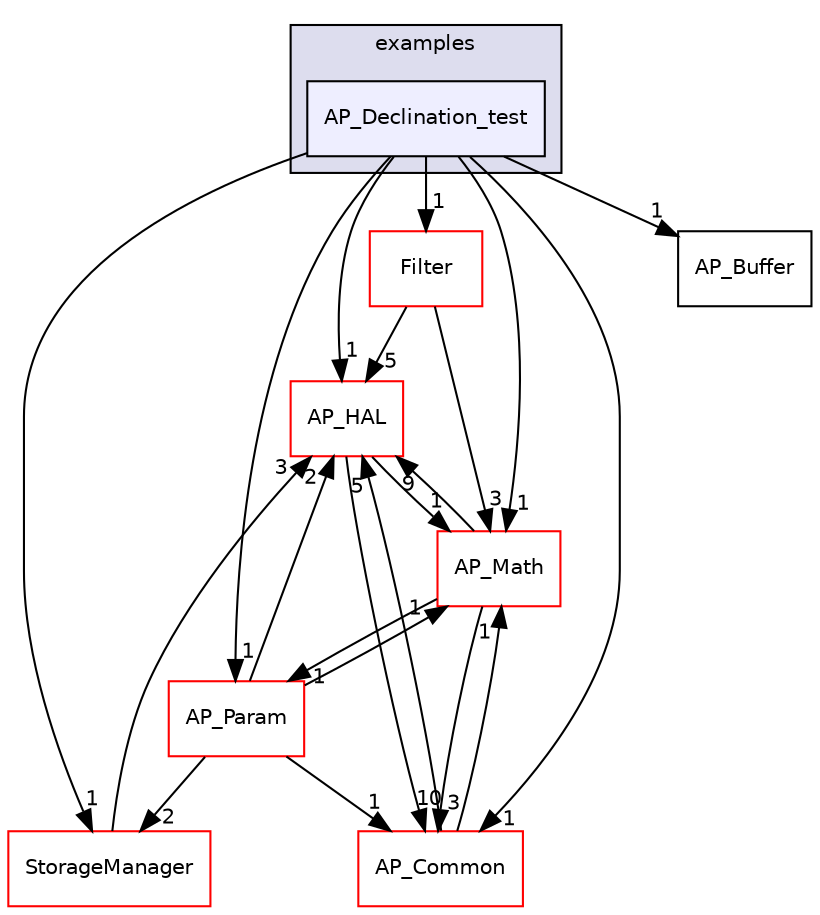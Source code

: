 digraph "libraries/AP_Declination/examples/AP_Declination_test" {
  compound=true
  node [ fontsize="10", fontname="Helvetica"];
  edge [ labelfontsize="10", labelfontname="Helvetica"];
  subgraph clusterdir_176c3b9a127002b4a44a748e32b899f8 {
    graph [ bgcolor="#ddddee", pencolor="black", label="examples" fontname="Helvetica", fontsize="10", URL="dir_176c3b9a127002b4a44a748e32b899f8.html"]
  dir_ef872e30f28544c36b2bfedce3a0da4e [shape=box, label="AP_Declination_test", style="filled", fillcolor="#eeeeff", pencolor="black", URL="dir_ef872e30f28544c36b2bfedce3a0da4e.html"];
  }
  dir_a7fc19be35497a7ff9f517e98edaea32 [shape=box label="Filter" fillcolor="white" style="filled" color="red" URL="dir_a7fc19be35497a7ff9f517e98edaea32.html"];
  dir_1cbc10423b2512b31103883361e0123b [shape=box label="AP_HAL" fillcolor="white" style="filled" color="red" URL="dir_1cbc10423b2512b31103883361e0123b.html"];
  dir_200d929b8d5577e7f19dc05ce443c612 [shape=box label="AP_Param" fillcolor="white" style="filled" color="red" URL="dir_200d929b8d5577e7f19dc05ce443c612.html"];
  dir_881c5116171f3dbd959b4d99310ce5b6 [shape=box label="AP_Buffer" URL="dir_881c5116171f3dbd959b4d99310ce5b6.html"];
  dir_943e52f8581fabc839a1d5cc5644b223 [shape=box label="StorageManager" fillcolor="white" style="filled" color="red" URL="dir_943e52f8581fabc839a1d5cc5644b223.html"];
  dir_93fb9127672489656ce87df72f6e986d [shape=box label="AP_Math" fillcolor="white" style="filled" color="red" URL="dir_93fb9127672489656ce87df72f6e986d.html"];
  dir_df3f4256615fd4197927a84a019a8bd8 [shape=box label="AP_Common" fillcolor="white" style="filled" color="red" URL="dir_df3f4256615fd4197927a84a019a8bd8.html"];
  dir_a7fc19be35497a7ff9f517e98edaea32->dir_1cbc10423b2512b31103883361e0123b [headlabel="5", labeldistance=1.5 headhref="dir_000170_000057.html"];
  dir_a7fc19be35497a7ff9f517e98edaea32->dir_93fb9127672489656ce87df72f6e986d [headlabel="3", labeldistance=1.5 headhref="dir_000170_000098.html"];
  dir_1cbc10423b2512b31103883361e0123b->dir_93fb9127672489656ce87df72f6e986d [headlabel="1", labeldistance=1.5 headhref="dir_000057_000098.html"];
  dir_1cbc10423b2512b31103883361e0123b->dir_df3f4256615fd4197927a84a019a8bd8 [headlabel="10", labeldistance=1.5 headhref="dir_000057_000036.html"];
  dir_200d929b8d5577e7f19dc05ce443c612->dir_1cbc10423b2512b31103883361e0123b [headlabel="2", labeldistance=1.5 headhref="dir_000136_000057.html"];
  dir_200d929b8d5577e7f19dc05ce443c612->dir_943e52f8581fabc839a1d5cc5644b223 [headlabel="2", labeldistance=1.5 headhref="dir_000136_000191.html"];
  dir_200d929b8d5577e7f19dc05ce443c612->dir_93fb9127672489656ce87df72f6e986d [headlabel="1", labeldistance=1.5 headhref="dir_000136_000098.html"];
  dir_200d929b8d5577e7f19dc05ce443c612->dir_df3f4256615fd4197927a84a019a8bd8 [headlabel="1", labeldistance=1.5 headhref="dir_000136_000036.html"];
  dir_943e52f8581fabc839a1d5cc5644b223->dir_1cbc10423b2512b31103883361e0123b [headlabel="3", labeldistance=1.5 headhref="dir_000191_000057.html"];
  dir_93fb9127672489656ce87df72f6e986d->dir_1cbc10423b2512b31103883361e0123b [headlabel="9", labeldistance=1.5 headhref="dir_000098_000057.html"];
  dir_93fb9127672489656ce87df72f6e986d->dir_200d929b8d5577e7f19dc05ce443c612 [headlabel="1", labeldistance=1.5 headhref="dir_000098_000136.html"];
  dir_93fb9127672489656ce87df72f6e986d->dir_df3f4256615fd4197927a84a019a8bd8 [headlabel="3", labeldistance=1.5 headhref="dir_000098_000036.html"];
  dir_df3f4256615fd4197927a84a019a8bd8->dir_1cbc10423b2512b31103883361e0123b [headlabel="5", labeldistance=1.5 headhref="dir_000036_000057.html"];
  dir_df3f4256615fd4197927a84a019a8bd8->dir_93fb9127672489656ce87df72f6e986d [headlabel="1", labeldistance=1.5 headhref="dir_000036_000098.html"];
  dir_ef872e30f28544c36b2bfedce3a0da4e->dir_a7fc19be35497a7ff9f517e98edaea32 [headlabel="1", labeldistance=1.5 headhref="dir_000046_000170.html"];
  dir_ef872e30f28544c36b2bfedce3a0da4e->dir_1cbc10423b2512b31103883361e0123b [headlabel="1", labeldistance=1.5 headhref="dir_000046_000057.html"];
  dir_ef872e30f28544c36b2bfedce3a0da4e->dir_200d929b8d5577e7f19dc05ce443c612 [headlabel="1", labeldistance=1.5 headhref="dir_000046_000136.html"];
  dir_ef872e30f28544c36b2bfedce3a0da4e->dir_881c5116171f3dbd959b4d99310ce5b6 [headlabel="1", labeldistance=1.5 headhref="dir_000046_000033.html"];
  dir_ef872e30f28544c36b2bfedce3a0da4e->dir_943e52f8581fabc839a1d5cc5644b223 [headlabel="1", labeldistance=1.5 headhref="dir_000046_000191.html"];
  dir_ef872e30f28544c36b2bfedce3a0da4e->dir_93fb9127672489656ce87df72f6e986d [headlabel="1", labeldistance=1.5 headhref="dir_000046_000098.html"];
  dir_ef872e30f28544c36b2bfedce3a0da4e->dir_df3f4256615fd4197927a84a019a8bd8 [headlabel="1", labeldistance=1.5 headhref="dir_000046_000036.html"];
}
